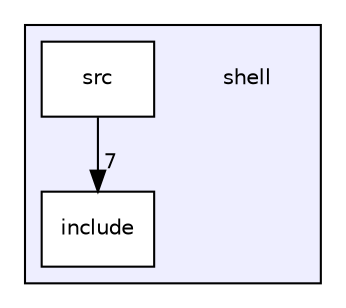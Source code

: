 digraph "/home/denis/CLionProjects/mySSH/shell" {
  compound=true
  node [ fontsize="10", fontname="Helvetica"];
  edge [ labelfontsize="10", labelfontname="Helvetica"];
  subgraph clusterdir_71eb729dfe620fdc00a342f30f6592a7 {
    graph [ bgcolor="#eeeeff", pencolor="black", label="" URL="dir_71eb729dfe620fdc00a342f30f6592a7.html"];
    dir_71eb729dfe620fdc00a342f30f6592a7 [shape=plaintext label="shell"];
    dir_273d9cd472139c31821298da1999aba1 [shape=box label="include" color="black" fillcolor="white" style="filled" URL="dir_273d9cd472139c31821298da1999aba1.html"];
    dir_4fe41635bac63a7df7e3ff41ce3252f0 [shape=box label="src" color="black" fillcolor="white" style="filled" URL="dir_4fe41635bac63a7df7e3ff41ce3252f0.html"];
  }
  dir_4fe41635bac63a7df7e3ff41ce3252f0->dir_273d9cd472139c31821298da1999aba1 [headlabel="7", labeldistance=1.5 headhref="dir_000009_000010.html"];
}

